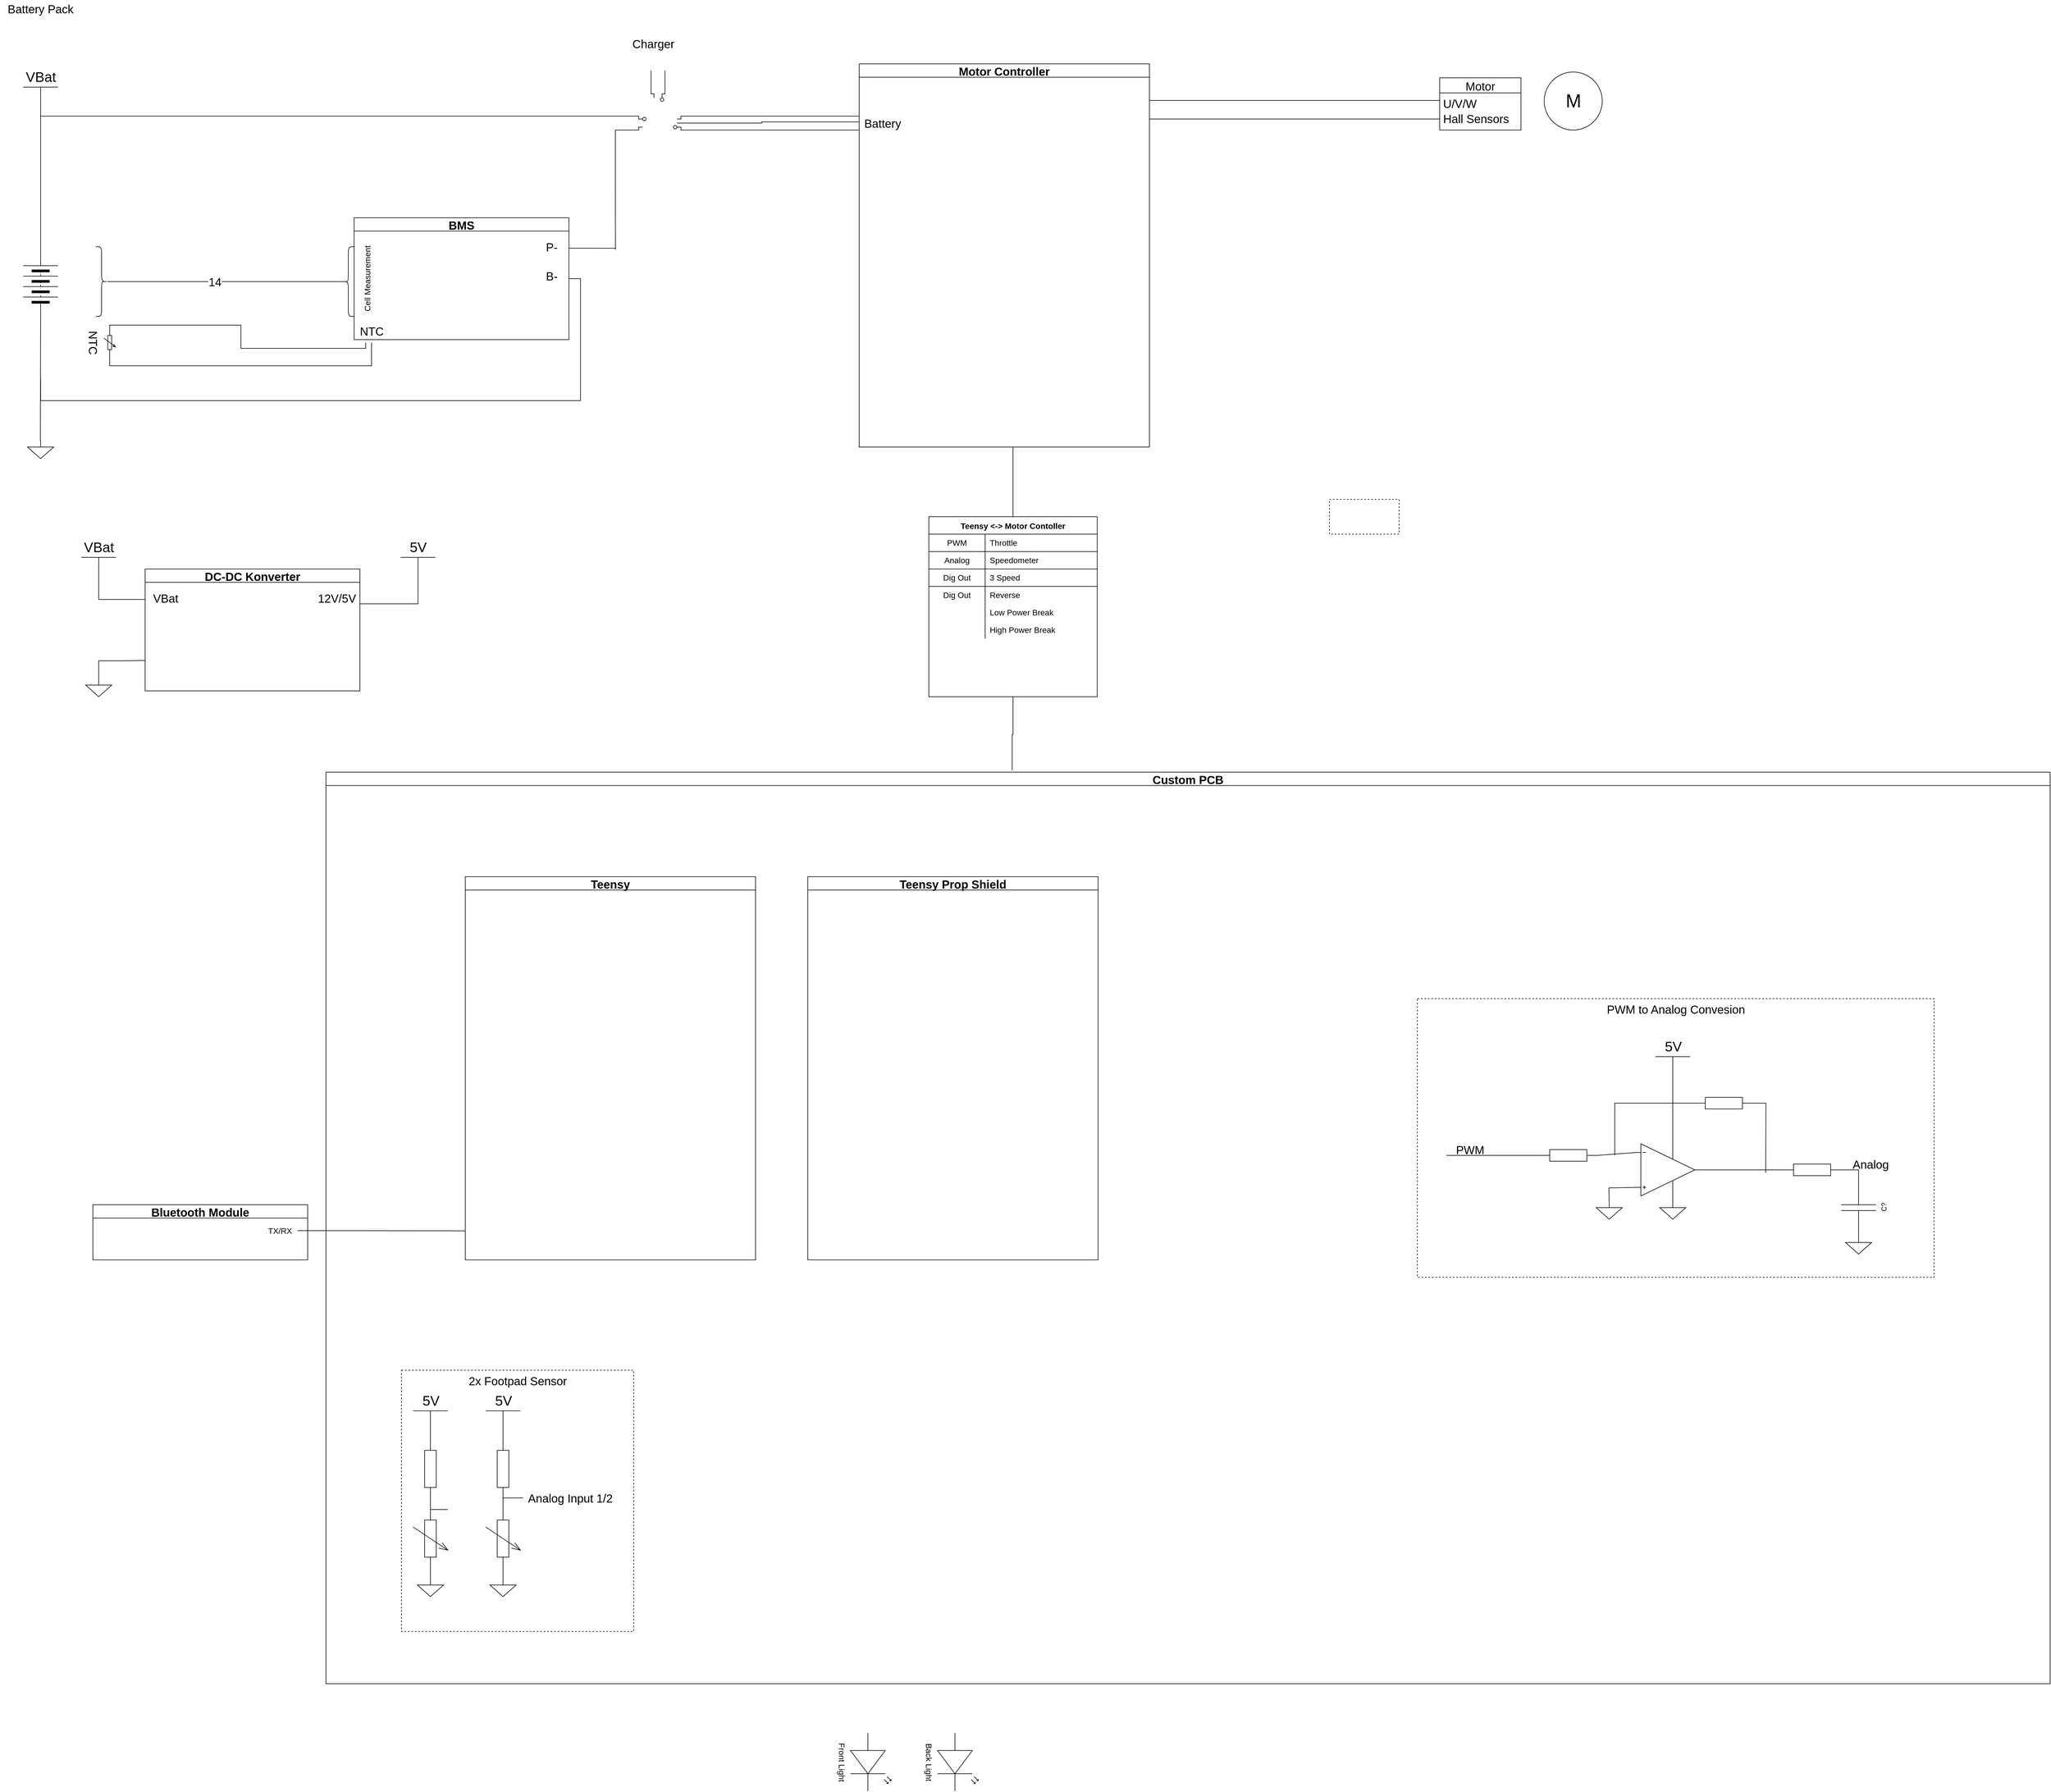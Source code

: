 <mxfile version="15.8.7" type="device"><diagram name="Page-1" id="16e2658f-23c8-b752-8be9-c03fbebb8bbe"><mxGraphModel dx="6297" dy="4083" grid="1" gridSize="10" guides="1" tooltips="1" connect="1" arrows="1" fold="1" page="1" pageScale="1" pageWidth="4681" pageHeight="3300" background="none" math="0" shadow="0"><root><mxCell id="0"/><mxCell id="1" parent="0"/><mxCell id="_JkKc7_-FNvxfrvbSfj4-34" style="edgeStyle=orthogonalEdgeStyle;rounded=0;orthogonalLoop=1;jettySize=auto;html=1;exitX=0;exitY=0.5;exitDx=0;exitDy=0;fontSize=20;endArrow=none;endFill=0;" edge="1" parent="1" source="QKKEqzG-JdOqEem5jAm5-4"><mxGeometry relative="1" as="geometry"><mxPoint x="159.5" y="840" as="targetPoint"/></mxGeometry></mxCell><mxCell id="_JkKc7_-FNvxfrvbSfj4-92" style="edgeStyle=orthogonalEdgeStyle;rounded=0;orthogonalLoop=1;jettySize=auto;html=1;entryX=0.5;entryY=0;entryDx=0;entryDy=0;entryPerimeter=0;fontSize=20;endArrow=none;endFill=0;" edge="1" parent="1" source="QKKEqzG-JdOqEem5jAm5-4" target="_JkKc7_-FNvxfrvbSfj4-48"><mxGeometry relative="1" as="geometry"/></mxCell><mxCell id="QKKEqzG-JdOqEem5jAm5-4" value="" style="pointerEvents=1;verticalLabelPosition=bottom;shadow=0;dashed=0;align=center;html=1;verticalAlign=top;shape=mxgraph.electrical.miscellaneous.batteryStack;rotation=-90;" parent="1" vertex="1"><mxGeometry x="110" y="540" width="100" height="60" as="geometry"/></mxCell><mxCell id="_JkKc7_-FNvxfrvbSfj4-5" value="&lt;font style=&quot;font-size: 20px&quot;&gt;Battery Pack&lt;/font&gt;" style="text;html=1;strokeColor=none;fillColor=none;align=center;verticalAlign=middle;whiteSpace=wrap;rounded=0;" vertex="1" parent="1"><mxGeometry x="90" y="80" width="140" height="30" as="geometry"/></mxCell><mxCell id="_JkKc7_-FNvxfrvbSfj4-8" value="Motor Controller" style="swimlane;fontSize=20;" vertex="1" parent="1"><mxGeometry x="1570" y="190" width="500" height="660" as="geometry"/></mxCell><mxCell id="_JkKc7_-FNvxfrvbSfj4-96" value="Battery" style="text;html=1;align=center;verticalAlign=middle;resizable=0;points=[];autosize=1;strokeColor=none;fillColor=none;fontSize=20;" vertex="1" parent="_JkKc7_-FNvxfrvbSfj4-8"><mxGeometry y="87" width="80" height="30" as="geometry"/></mxCell><mxCell id="_JkKc7_-FNvxfrvbSfj4-9" value="Teensy" style="swimlane;fontSize=20;" vertex="1" parent="1"><mxGeometry x="891.5" y="1590" width="500" height="660" as="geometry"/></mxCell><mxCell id="_JkKc7_-FNvxfrvbSfj4-19" value="Bluetooth Module" style="swimlane;fontSize=20;" vertex="1" parent="1"><mxGeometry x="250" y="2155" width="370" height="95" as="geometry"/></mxCell><mxCell id="_JkKc7_-FNvxfrvbSfj4-21" value="DC-DC Konverter" style="swimlane;fontSize=20;" vertex="1" parent="1"><mxGeometry x="340" y="1060" width="370" height="210" as="geometry"/></mxCell><mxCell id="_JkKc7_-FNvxfrvbSfj4-56" value="VBat" style="text;html=1;align=center;verticalAlign=middle;resizable=0;points=[];autosize=1;strokeColor=none;fillColor=none;fontSize=20;" vertex="1" parent="_JkKc7_-FNvxfrvbSfj4-21"><mxGeometry x="5" y="35" width="60" height="30" as="geometry"/></mxCell><mxCell id="_JkKc7_-FNvxfrvbSfj4-22" value="12V/5V" style="text;html=1;align=center;verticalAlign=middle;resizable=0;points=[];autosize=1;strokeColor=none;fillColor=none;fontSize=20;" vertex="1" parent="_JkKc7_-FNvxfrvbSfj4-21"><mxGeometry x="290" y="35" width="80" height="30" as="geometry"/></mxCell><mxCell id="_JkKc7_-FNvxfrvbSfj4-32" value="M" style="verticalLabelPosition=middle;shadow=0;dashed=0;align=center;html=1;verticalAlign=middle;strokeWidth=1;shape=ellipse;fontSize=32;perimeter=ellipsePerimeter;" vertex="1" parent="1"><mxGeometry x="2750" y="204" width="100" height="100" as="geometry"/></mxCell><mxCell id="_JkKc7_-FNvxfrvbSfj4-85" style="edgeStyle=orthogonalEdgeStyle;rounded=0;orthogonalLoop=1;jettySize=auto;html=1;exitX=1;exitY=0.5;exitDx=0;exitDy=0;fontSize=20;endArrow=none;endFill=0;" edge="1" parent="1" source="_JkKc7_-FNvxfrvbSfj4-39"><mxGeometry relative="1" as="geometry"><mxPoint x="160" y="730" as="targetPoint"/><Array as="points"><mxPoint x="1090" y="560"/><mxPoint x="1090" y="770"/><mxPoint x="160" y="770"/></Array></mxGeometry></mxCell><mxCell id="_JkKc7_-FNvxfrvbSfj4-95" style="edgeStyle=orthogonalEdgeStyle;rounded=0;orthogonalLoop=1;jettySize=auto;html=1;exitX=1;exitY=0.25;exitDx=0;exitDy=0;fontSize=20;endArrow=none;endFill=0;" edge="1" parent="1" source="_JkKc7_-FNvxfrvbSfj4-39"><mxGeometry relative="1" as="geometry"><mxPoint x="1150" y="507.6" as="targetPoint"/></mxGeometry></mxCell><mxCell id="_JkKc7_-FNvxfrvbSfj4-39" value="BMS" style="swimlane;fontSize=20;" vertex="1" parent="1"><mxGeometry x="700" y="455" width="370" height="210" as="geometry"/></mxCell><mxCell id="_JkKc7_-FNvxfrvbSfj4-89" value="NTC" style="text;html=1;align=center;verticalAlign=middle;resizable=0;points=[];autosize=1;strokeColor=none;fillColor=none;fontSize=20;" vertex="1" parent="_JkKc7_-FNvxfrvbSfj4-39"><mxGeometry y="180" width="60" height="30" as="geometry"/></mxCell><mxCell id="_JkKc7_-FNvxfrvbSfj4-102" value="&lt;font style=&quot;font-size: 14px&quot;&gt;Cell Measurement&lt;/font&gt;" style="text;html=1;align=center;verticalAlign=middle;resizable=0;points=[];autosize=1;strokeColor=none;fillColor=none;fontSize=20;rotation=-90;" vertex="1" parent="_JkKc7_-FNvxfrvbSfj4-39"><mxGeometry x="-45" y="90" width="130" height="30" as="geometry"/></mxCell><mxCell id="_JkKc7_-FNvxfrvbSfj4-40" value="P-" style="text;html=1;align=center;verticalAlign=middle;resizable=0;points=[];autosize=1;strokeColor=none;fillColor=none;fontSize=20;" vertex="1" parent="1"><mxGeometry x="1020" y="490" width="40" height="30" as="geometry"/></mxCell><mxCell id="_JkKc7_-FNvxfrvbSfj4-41" value="B-" style="text;html=1;align=center;verticalAlign=middle;resizable=0;points=[];autosize=1;strokeColor=none;fillColor=none;fontSize=20;" vertex="1" parent="1"><mxGeometry x="1020" y="540" width="40" height="30" as="geometry"/></mxCell><mxCell id="_JkKc7_-FNvxfrvbSfj4-42" value="" style="pointerEvents=1;verticalLabelPosition=bottom;shadow=0;dashed=0;align=center;html=1;verticalAlign=top;shape=mxgraph.electrical.signal_sources.signal_ground;" vertex="1" parent="1"><mxGeometry x="137.5" y="840" width="45" height="30" as="geometry"/></mxCell><mxCell id="_JkKc7_-FNvxfrvbSfj4-44" style="edgeStyle=orthogonalEdgeStyle;rounded=0;orthogonalLoop=1;jettySize=auto;html=1;fontSize=20;endArrow=none;endFill=0;entryX=0.1;entryY=0.5;entryDx=0;entryDy=0;entryPerimeter=0;" edge="1" parent="1" source="_JkKc7_-FNvxfrvbSfj4-43" target="_JkKc7_-FNvxfrvbSfj4-45"><mxGeometry relative="1" as="geometry"><mxPoint x="600.0" y="565" as="targetPoint"/></mxGeometry></mxCell><mxCell id="_JkKc7_-FNvxfrvbSfj4-46" value="14" style="edgeLabel;html=1;align=center;verticalAlign=middle;resizable=0;points=[];fontSize=20;" vertex="1" connectable="0" parent="_JkKc7_-FNvxfrvbSfj4-44"><mxGeometry x="0.184" y="-3" relative="1" as="geometry"><mxPoint x="-56" y="-3" as="offset"/></mxGeometry></mxCell><mxCell id="_JkKc7_-FNvxfrvbSfj4-43" value="" style="shape=curlyBracket;whiteSpace=wrap;html=1;rounded=1;flipH=1;fontSize=20;" vertex="1" parent="1"><mxGeometry x="255" y="505" width="20" height="120" as="geometry"/></mxCell><mxCell id="_JkKc7_-FNvxfrvbSfj4-45" value="" style="shape=curlyBracket;whiteSpace=wrap;html=1;rounded=1;flipH=1;fontSize=20;rotation=-180;" vertex="1" parent="1"><mxGeometry x="680" y="505" width="20" height="120" as="geometry"/></mxCell><mxCell id="_JkKc7_-FNvxfrvbSfj4-93" style="edgeStyle=orthogonalEdgeStyle;rounded=0;orthogonalLoop=1;jettySize=auto;html=1;fontSize=20;endArrow=none;endFill=0;entryX=1;entryY=1;entryDx=0;entryDy=0;entryPerimeter=0;" edge="1" parent="1" source="_JkKc7_-FNvxfrvbSfj4-48" target="_JkKc7_-FNvxfrvbSfj4-84"><mxGeometry relative="1" as="geometry"><mxPoint x="1120" y="210" as="targetPoint"/><Array as="points"><mxPoint x="160" y="280"/></Array></mxGeometry></mxCell><mxCell id="_JkKc7_-FNvxfrvbSfj4-48" value="VBat" style="verticalLabelPosition=top;verticalAlign=bottom;shape=mxgraph.electrical.signal_sources.vdd;shadow=0;dashed=0;align=center;strokeWidth=1;fontSize=24;html=1;flipV=1;" vertex="1" parent="1"><mxGeometry x="130" y="230" width="60" height="40" as="geometry"/></mxCell><mxCell id="_JkKc7_-FNvxfrvbSfj4-50" value="Motor" style="swimlane;fontStyle=0;childLayout=stackLayout;horizontal=1;startSize=26;fillColor=none;horizontalStack=0;resizeParent=1;resizeParentMax=0;resizeLast=0;collapsible=1;marginBottom=0;fontSize=20;" vertex="1" parent="1"><mxGeometry x="2570" y="214" width="140" height="90" as="geometry"/></mxCell><mxCell id="_JkKc7_-FNvxfrvbSfj4-51" value="U/V/W" style="text;strokeColor=none;fillColor=none;align=left;verticalAlign=top;spacingLeft=4;spacingRight=4;overflow=hidden;rotatable=0;points=[[0,0.5],[1,0.5]];portConstraint=eastwest;fontSize=20;" vertex="1" parent="_JkKc7_-FNvxfrvbSfj4-50"><mxGeometry y="26" width="140" height="26" as="geometry"/></mxCell><mxCell id="_JkKc7_-FNvxfrvbSfj4-52" value="Hall Sensors" style="text;strokeColor=none;fillColor=none;align=left;verticalAlign=top;spacingLeft=4;spacingRight=4;overflow=hidden;rotatable=0;points=[[0,0.5],[1,0.5]];portConstraint=eastwest;fontSize=20;" vertex="1" parent="_JkKc7_-FNvxfrvbSfj4-50"><mxGeometry y="52" width="140" height="38" as="geometry"/></mxCell><mxCell id="_JkKc7_-FNvxfrvbSfj4-54" value="Teensy Prop Shield" style="swimlane;fontSize=20;" vertex="1" parent="1"><mxGeometry x="1481.5" y="1590" width="500" height="660" as="geometry"/></mxCell><mxCell id="_JkKc7_-FNvxfrvbSfj4-81" value="" style="group" vertex="1" connectable="0" parent="1"><mxGeometry x="2531.5" y="1800" width="890" height="480" as="geometry"/></mxCell><mxCell id="_JkKc7_-FNvxfrvbSfj4-64" style="edgeStyle=none;rounded=0;orthogonalLoop=1;jettySize=auto;html=1;exitX=0;exitY=0.835;exitDx=0;exitDy=0;exitPerimeter=0;fontSize=20;endArrow=none;endFill=0;" edge="1" parent="_JkKc7_-FNvxfrvbSfj4-81" source="QKKEqzG-JdOqEem5jAm5-2"><mxGeometry relative="1" as="geometry"><mxPoint x="330" y="326" as="targetPoint"/></mxGeometry></mxCell><mxCell id="_JkKc7_-FNvxfrvbSfj4-68" style="edgeStyle=orthogonalEdgeStyle;rounded=0;orthogonalLoop=1;jettySize=auto;html=1;fontSize=20;endArrow=none;endFill=0;" edge="1" parent="_JkKc7_-FNvxfrvbSfj4-81" source="QKKEqzG-JdOqEem5jAm5-2"><mxGeometry relative="1" as="geometry"><mxPoint x="630" y="295" as="targetPoint"/></mxGeometry></mxCell><mxCell id="QKKEqzG-JdOqEem5jAm5-2" value="" style="verticalLabelPosition=bottom;shadow=0;dashed=0;align=center;html=1;verticalAlign=top;shape=mxgraph.electrical.abstract.operational_amp_1;" parent="_JkKc7_-FNvxfrvbSfj4-81" vertex="1"><mxGeometry x="380" y="250" width="98" height="90" as="geometry"/></mxCell><mxCell id="QKKEqzG-JdOqEem5jAm5-6" value="&lt;div&gt;C?&lt;/div&gt;" style="pointerEvents=1;verticalLabelPosition=bottom;shadow=0;dashed=0;align=center;html=1;verticalAlign=top;shape=mxgraph.electrical.capacitors.capacitor_1;rotation=-90;" parent="_JkKc7_-FNvxfrvbSfj4-81" vertex="1"><mxGeometry x="710" y="330" width="100" height="60" as="geometry"/></mxCell><mxCell id="_JkKc7_-FNvxfrvbSfj4-66" style="edgeStyle=none;rounded=0;orthogonalLoop=1;jettySize=auto;html=1;entryX=0;entryY=0.165;entryDx=0;entryDy=0;entryPerimeter=0;fontSize=20;endArrow=none;endFill=0;exitX=0;exitY=0.5;exitDx=0;exitDy=0;exitPerimeter=0;" edge="1" parent="_JkKc7_-FNvxfrvbSfj4-81" source="_JkKc7_-FNvxfrvbSfj4-57" target="QKKEqzG-JdOqEem5jAm5-2"><mxGeometry relative="1" as="geometry"/></mxCell><mxCell id="_JkKc7_-FNvxfrvbSfj4-72" style="edgeStyle=orthogonalEdgeStyle;rounded=0;orthogonalLoop=1;jettySize=auto;html=1;fontSize=20;endArrow=none;endFill=0;" edge="1" parent="_JkKc7_-FNvxfrvbSfj4-81" source="_JkKc7_-FNvxfrvbSfj4-57"><mxGeometry relative="1" as="geometry"><mxPoint x="50" y="270" as="targetPoint"/></mxGeometry></mxCell><mxCell id="_JkKc7_-FNvxfrvbSfj4-57" value="" style="verticalLabelPosition=bottom;shadow=0;dashed=0;align=center;html=1;verticalAlign=top;strokeWidth=1;shape=mxgraph.electrical.resistors.resistor_1;rounded=1;comic=0;labelBackgroundColor=none;fontFamily=Verdana;fontSize=12;rotation=-180;" vertex="1" parent="_JkKc7_-FNvxfrvbSfj4-81"><mxGeometry x="210" y="260" width="100" height="20" as="geometry"/></mxCell><mxCell id="_JkKc7_-FNvxfrvbSfj4-65" style="edgeStyle=none;rounded=0;orthogonalLoop=1;jettySize=auto;html=1;fontSize=20;endArrow=none;endFill=0;" edge="1" parent="_JkKc7_-FNvxfrvbSfj4-81" source="_JkKc7_-FNvxfrvbSfj4-58"><mxGeometry relative="1" as="geometry"><mxPoint x="330" y="326" as="targetPoint"/></mxGeometry></mxCell><mxCell id="_JkKc7_-FNvxfrvbSfj4-58" value="" style="pointerEvents=1;verticalLabelPosition=bottom;shadow=0;dashed=0;align=center;html=1;verticalAlign=top;shape=mxgraph.electrical.signal_sources.signal_ground;" vertex="1" parent="_JkKc7_-FNvxfrvbSfj4-81"><mxGeometry x="308" y="350" width="45" height="30" as="geometry"/></mxCell><mxCell id="_JkKc7_-FNvxfrvbSfj4-76" style="edgeStyle=orthogonalEdgeStyle;rounded=0;orthogonalLoop=1;jettySize=auto;html=1;entryX=0.612;entryY=0.11;entryDx=0;entryDy=0;entryPerimeter=0;fontSize=20;endArrow=none;endFill=0;" edge="1" parent="_JkKc7_-FNvxfrvbSfj4-81" source="_JkKc7_-FNvxfrvbSfj4-59" target="QKKEqzG-JdOqEem5jAm5-2"><mxGeometry relative="1" as="geometry"/></mxCell><mxCell id="_JkKc7_-FNvxfrvbSfj4-59" value="5V" style="verticalLabelPosition=top;verticalAlign=bottom;shape=mxgraph.electrical.signal_sources.vdd;shadow=0;dashed=0;align=center;strokeWidth=1;fontSize=24;html=1;flipV=1;" vertex="1" parent="_JkKc7_-FNvxfrvbSfj4-81"><mxGeometry x="410" y="100" width="60" height="40" as="geometry"/></mxCell><mxCell id="_JkKc7_-FNvxfrvbSfj4-67" style="edgeStyle=none;rounded=0;orthogonalLoop=1;jettySize=auto;html=1;fontSize=20;endArrow=none;endFill=0;" edge="1" parent="_JkKc7_-FNvxfrvbSfj4-81" source="_JkKc7_-FNvxfrvbSfj4-60"><mxGeometry relative="1" as="geometry"><mxPoint x="340" y="270" as="targetPoint"/><Array as="points"><mxPoint x="340" y="180"/></Array></mxGeometry></mxCell><mxCell id="_JkKc7_-FNvxfrvbSfj4-69" style="edgeStyle=orthogonalEdgeStyle;rounded=0;orthogonalLoop=1;jettySize=auto;html=1;fontSize=20;endArrow=none;endFill=0;" edge="1" parent="_JkKc7_-FNvxfrvbSfj4-81" source="_JkKc7_-FNvxfrvbSfj4-60"><mxGeometry relative="1" as="geometry"><mxPoint x="600" y="300" as="targetPoint"/></mxGeometry></mxCell><mxCell id="_JkKc7_-FNvxfrvbSfj4-60" value="" style="verticalLabelPosition=bottom;shadow=0;dashed=0;align=center;html=1;verticalAlign=top;strokeWidth=1;shape=mxgraph.electrical.resistors.resistor_1;rounded=1;comic=0;labelBackgroundColor=none;fontFamily=Verdana;fontSize=12;rotation=-180;" vertex="1" parent="_JkKc7_-FNvxfrvbSfj4-81"><mxGeometry x="478" y="170" width="100" height="20" as="geometry"/></mxCell><mxCell id="_JkKc7_-FNvxfrvbSfj4-70" style="edgeStyle=orthogonalEdgeStyle;rounded=0;orthogonalLoop=1;jettySize=auto;html=1;entryX=1;entryY=0.5;entryDx=0;entryDy=0;entryPerimeter=0;fontSize=20;endArrow=none;endFill=0;" edge="1" parent="_JkKc7_-FNvxfrvbSfj4-81" source="_JkKc7_-FNvxfrvbSfj4-61" target="QKKEqzG-JdOqEem5jAm5-6"><mxGeometry relative="1" as="geometry"><Array as="points"><mxPoint x="760" y="295"/></Array></mxGeometry></mxCell><mxCell id="_JkKc7_-FNvxfrvbSfj4-61" value="" style="verticalLabelPosition=bottom;shadow=0;dashed=0;align=center;html=1;verticalAlign=top;strokeWidth=1;shape=mxgraph.electrical.resistors.resistor_1;rounded=1;comic=0;labelBackgroundColor=none;fontFamily=Verdana;fontSize=12;rotation=-180;" vertex="1" parent="_JkKc7_-FNvxfrvbSfj4-81"><mxGeometry x="630" y="285" width="100" height="20" as="geometry"/></mxCell><mxCell id="_JkKc7_-FNvxfrvbSfj4-71" value="" style="pointerEvents=1;verticalLabelPosition=bottom;shadow=0;dashed=0;align=center;html=1;verticalAlign=top;shape=mxgraph.electrical.signal_sources.signal_ground;" vertex="1" parent="_JkKc7_-FNvxfrvbSfj4-81"><mxGeometry x="737.5" y="410" width="45" height="30" as="geometry"/></mxCell><mxCell id="_JkKc7_-FNvxfrvbSfj4-73" value="PWM" style="text;html=1;align=center;verticalAlign=middle;resizable=0;points=[];autosize=1;strokeColor=none;fillColor=none;fontSize=20;" vertex="1" parent="_JkKc7_-FNvxfrvbSfj4-81"><mxGeometry x="60" y="245" width="60" height="30" as="geometry"/></mxCell><mxCell id="_JkKc7_-FNvxfrvbSfj4-74" value="Analog" style="text;html=1;align=center;verticalAlign=middle;resizable=0;points=[];autosize=1;strokeColor=none;fillColor=none;fontSize=20;" vertex="1" parent="_JkKc7_-FNvxfrvbSfj4-81"><mxGeometry x="740" y="270" width="80" height="30" as="geometry"/></mxCell><mxCell id="_JkKc7_-FNvxfrvbSfj4-78" style="edgeStyle=orthogonalEdgeStyle;rounded=0;orthogonalLoop=1;jettySize=auto;html=1;entryX=0.612;entryY=0.89;entryDx=0;entryDy=0;entryPerimeter=0;fontSize=20;endArrow=none;endFill=0;" edge="1" parent="_JkKc7_-FNvxfrvbSfj4-81" source="_JkKc7_-FNvxfrvbSfj4-77" target="QKKEqzG-JdOqEem5jAm5-2"><mxGeometry relative="1" as="geometry"/></mxCell><mxCell id="_JkKc7_-FNvxfrvbSfj4-77" value="" style="pointerEvents=1;verticalLabelPosition=bottom;shadow=0;dashed=0;align=center;html=1;verticalAlign=top;shape=mxgraph.electrical.signal_sources.signal_ground;" vertex="1" parent="_JkKc7_-FNvxfrvbSfj4-81"><mxGeometry x="417.5" y="350" width="45" height="30" as="geometry"/></mxCell><mxCell id="_JkKc7_-FNvxfrvbSfj4-79" value="PWM to Analog Convesion" style="rounded=0;whiteSpace=wrap;html=1;fontSize=20;dashed=1;fillColor=none;verticalAlign=top;" vertex="1" parent="_JkKc7_-FNvxfrvbSfj4-81"><mxGeometry width="890" height="480" as="geometry"/></mxCell><mxCell id="_JkKc7_-FNvxfrvbSfj4-82" value="" style="rounded=0;whiteSpace=wrap;html=1;dashed=1;fontSize=20;fillColor=none;" vertex="1" parent="1"><mxGeometry x="2380" y="940" width="120" height="60" as="geometry"/></mxCell><mxCell id="_JkKc7_-FNvxfrvbSfj4-94" style="edgeStyle=orthogonalEdgeStyle;rounded=0;orthogonalLoop=1;jettySize=auto;html=1;exitX=1;exitY=0;exitDx=0;exitDy=0;exitPerimeter=0;fontSize=20;endArrow=none;endFill=0;" edge="1" parent="1" source="_JkKc7_-FNvxfrvbSfj4-84"><mxGeometry relative="1" as="geometry"><mxPoint x="1150.167" y="510" as="targetPoint"/></mxGeometry></mxCell><mxCell id="_JkKc7_-FNvxfrvbSfj4-84" value="" style="pointerEvents=1;verticalLabelPosition=bottom;shadow=0;dashed=0;align=center;html=1;verticalAlign=top;shape=mxgraph.electrical.miscellaneous.2_conductor_plug;fontSize=20;fillColor=none;rotation=-180;" vertex="1" parent="1"><mxGeometry x="1150" y="280" width="53" height="24" as="geometry"/></mxCell><mxCell id="_JkKc7_-FNvxfrvbSfj4-87" style="edgeStyle=orthogonalEdgeStyle;rounded=0;orthogonalLoop=1;jettySize=auto;html=1;fontSize=20;endArrow=none;endFill=0;" edge="1" parent="1" source="_JkKc7_-FNvxfrvbSfj4-86"><mxGeometry relative="1" as="geometry"><mxPoint x="720" y="670" as="targetPoint"/><Array as="points"><mxPoint x="279" y="640"/><mxPoint x="505" y="640"/><mxPoint x="505" y="680"/></Array></mxGeometry></mxCell><mxCell id="_JkKc7_-FNvxfrvbSfj4-88" style="edgeStyle=orthogonalEdgeStyle;rounded=0;orthogonalLoop=1;jettySize=auto;html=1;fontSize=20;endArrow=none;endFill=0;" edge="1" parent="1" source="_JkKc7_-FNvxfrvbSfj4-86"><mxGeometry relative="1" as="geometry"><mxPoint x="730" y="670" as="targetPoint"/><Array as="points"><mxPoint x="279" y="710"/><mxPoint x="730" y="710"/><mxPoint x="730" y="670"/></Array></mxGeometry></mxCell><mxCell id="_JkKc7_-FNvxfrvbSfj4-86" value="NTC" style="pointerEvents=1;verticalLabelPosition=bottom;shadow=0;dashed=0;align=center;html=1;verticalAlign=top;shape=mxgraph.electrical.resistors.variable_resistor_1;fontSize=20;fillColor=none;rotation=90;" vertex="1" parent="1"><mxGeometry x="260" y="660" width="38" height="20" as="geometry"/></mxCell><mxCell id="_JkKc7_-FNvxfrvbSfj4-91" value="" style="pointerEvents=1;verticalLabelPosition=bottom;shadow=0;dashed=0;align=center;html=1;verticalAlign=top;shape=mxgraph.electrical.miscellaneous.2_conductor_plug;fontSize=20;fillColor=none;rotation=-90;" vertex="1" parent="1"><mxGeometry x="1197" y="216" width="53" height="24" as="geometry"/></mxCell><mxCell id="_JkKc7_-FNvxfrvbSfj4-98" style="edgeStyle=orthogonalEdgeStyle;rounded=0;orthogonalLoop=1;jettySize=auto;html=1;exitX=1;exitY=0;exitDx=0;exitDy=0;exitPerimeter=0;fontSize=20;endArrow=none;endFill=0;" edge="1" parent="1" source="_JkKc7_-FNvxfrvbSfj4-97"><mxGeometry relative="1" as="geometry"><mxPoint x="1570" y="280" as="targetPoint"/><Array as="points"><mxPoint x="1570" y="280"/></Array></mxGeometry></mxCell><mxCell id="_JkKc7_-FNvxfrvbSfj4-99" style="edgeStyle=orthogonalEdgeStyle;rounded=0;orthogonalLoop=1;jettySize=auto;html=1;fontSize=20;endArrow=none;endFill=0;" edge="1" parent="1" source="_JkKc7_-FNvxfrvbSfj4-97"><mxGeometry relative="1" as="geometry"><mxPoint x="1570" y="290" as="targetPoint"/><Array as="points"><mxPoint x="1402" y="292"/><mxPoint x="1402" y="290"/></Array></mxGeometry></mxCell><mxCell id="_JkKc7_-FNvxfrvbSfj4-100" style="edgeStyle=orthogonalEdgeStyle;rounded=0;orthogonalLoop=1;jettySize=auto;html=1;exitX=1;exitY=1;exitDx=0;exitDy=0;exitPerimeter=0;fontSize=20;endArrow=none;endFill=0;" edge="1" parent="1" source="_JkKc7_-FNvxfrvbSfj4-97"><mxGeometry relative="1" as="geometry"><mxPoint x="1570" y="304" as="targetPoint"/><Array as="points"><mxPoint x="1390" y="304"/><mxPoint x="1390" y="304"/></Array></mxGeometry></mxCell><mxCell id="_JkKc7_-FNvxfrvbSfj4-97" value="" style="pointerEvents=1;verticalLabelPosition=bottom;shadow=0;dashed=0;align=center;html=1;verticalAlign=top;shape=mxgraph.electrical.miscellaneous.3_conductor_plug;fontSize=20;fillColor=none;" vertex="1" parent="1"><mxGeometry x="1250" y="280" width="53" height="24" as="geometry"/></mxCell><mxCell id="_JkKc7_-FNvxfrvbSfj4-101" value="Charger" style="text;html=1;align=center;verticalAlign=middle;resizable=0;points=[];autosize=1;strokeColor=none;fillColor=none;fontSize=20;" vertex="1" parent="1"><mxGeometry x="1170" y="140" width="90" height="30" as="geometry"/></mxCell><mxCell id="_JkKc7_-FNvxfrvbSfj4-103" style="edgeStyle=orthogonalEdgeStyle;rounded=0;orthogonalLoop=1;jettySize=auto;html=1;fontSize=14;endArrow=none;endFill=0;" edge="1" parent="1" source="_JkKc7_-FNvxfrvbSfj4-51"><mxGeometry relative="1" as="geometry"><mxPoint x="2070" y="253" as="targetPoint"/></mxGeometry></mxCell><mxCell id="_JkKc7_-FNvxfrvbSfj4-104" style="edgeStyle=orthogonalEdgeStyle;rounded=0;orthogonalLoop=1;jettySize=auto;html=1;fontSize=14;endArrow=none;endFill=0;" edge="1" parent="1" source="_JkKc7_-FNvxfrvbSfj4-52"><mxGeometry relative="1" as="geometry"><mxPoint x="2070.0" y="285" as="targetPoint"/></mxGeometry></mxCell><mxCell id="_JkKc7_-FNvxfrvbSfj4-108" style="edgeStyle=orthogonalEdgeStyle;rounded=0;orthogonalLoop=1;jettySize=auto;html=1;exitX=0.5;exitY=0;exitDx=0;exitDy=0;exitPerimeter=0;entryX=0;entryY=0.25;entryDx=0;entryDy=0;fontSize=14;endArrow=none;endFill=0;" edge="1" parent="1" source="_JkKc7_-FNvxfrvbSfj4-106" target="_JkKc7_-FNvxfrvbSfj4-21"><mxGeometry relative="1" as="geometry"/></mxCell><mxCell id="_JkKc7_-FNvxfrvbSfj4-106" value="VBat" style="verticalLabelPosition=top;verticalAlign=bottom;shape=mxgraph.electrical.signal_sources.vdd;shadow=0;dashed=0;align=center;strokeWidth=1;fontSize=24;html=1;flipV=1;" vertex="1" parent="1"><mxGeometry x="230" y="1040" width="60" height="40" as="geometry"/></mxCell><mxCell id="_JkKc7_-FNvxfrvbSfj4-109" style="edgeStyle=orthogonalEdgeStyle;rounded=0;orthogonalLoop=1;jettySize=auto;html=1;fontSize=14;endArrow=none;endFill=0;entryX=0;entryY=0.75;entryDx=0;entryDy=0;" edge="1" parent="1" source="_JkKc7_-FNvxfrvbSfj4-107" target="_JkKc7_-FNvxfrvbSfj4-21"><mxGeometry relative="1" as="geometry"><mxPoint x="270" y="1210" as="targetPoint"/><Array as="points"><mxPoint x="260" y="1218"/><mxPoint x="311" y="1218"/></Array></mxGeometry></mxCell><mxCell id="_JkKc7_-FNvxfrvbSfj4-107" value="" style="pointerEvents=1;verticalLabelPosition=bottom;shadow=0;dashed=0;align=center;html=1;verticalAlign=top;shape=mxgraph.electrical.signal_sources.signal_ground;" vertex="1" parent="1"><mxGeometry x="237.5" y="1250" width="45" height="30" as="geometry"/></mxCell><mxCell id="_JkKc7_-FNvxfrvbSfj4-111" style="edgeStyle=orthogonalEdgeStyle;rounded=0;orthogonalLoop=1;jettySize=auto;html=1;entryX=1;entryY=0.833;entryDx=0;entryDy=0;entryPerimeter=0;fontSize=14;endArrow=none;endFill=0;" edge="1" parent="1" source="_JkKc7_-FNvxfrvbSfj4-110" target="_JkKc7_-FNvxfrvbSfj4-22"><mxGeometry relative="1" as="geometry"><Array as="points"><mxPoint x="810" y="1120"/></Array></mxGeometry></mxCell><mxCell id="_JkKc7_-FNvxfrvbSfj4-110" value="5V" style="verticalLabelPosition=top;verticalAlign=bottom;shape=mxgraph.electrical.signal_sources.vdd;shadow=0;dashed=0;align=center;strokeWidth=1;fontSize=24;html=1;flipV=1;" vertex="1" parent="1"><mxGeometry x="780" y="1040" width="60" height="40" as="geometry"/></mxCell><mxCell id="_JkKc7_-FNvxfrvbSfj4-112" value="Front Light" style="verticalLabelPosition=bottom;shadow=0;dashed=0;align=center;html=1;verticalAlign=top;shape=mxgraph.electrical.opto_electronics.led_2;pointerEvents=1;fontSize=14;fillColor=none;rotation=90;" vertex="1" parent="1"><mxGeometry x="1540" y="3080" width="100" height="70" as="geometry"/></mxCell><mxCell id="_JkKc7_-FNvxfrvbSfj4-113" value="Back Light" style="verticalLabelPosition=bottom;shadow=0;dashed=0;align=center;html=1;verticalAlign=top;shape=mxgraph.electrical.opto_electronics.led_2;pointerEvents=1;fontSize=14;fillColor=none;rotation=90;" vertex="1" parent="1"><mxGeometry x="1690" y="3080" width="100" height="70" as="geometry"/></mxCell><mxCell id="_JkKc7_-FNvxfrvbSfj4-115" style="edgeStyle=orthogonalEdgeStyle;rounded=0;orthogonalLoop=1;jettySize=auto;html=1;fontSize=14;endArrow=none;endFill=0;exitX=1.021;exitY=0.483;exitDx=0;exitDy=0;exitPerimeter=0;" edge="1" parent="1" source="_JkKc7_-FNvxfrvbSfj4-114"><mxGeometry relative="1" as="geometry"><mxPoint x="891.5" y="2200" as="targetPoint"/><mxPoint x="621.5" y="2200" as="sourcePoint"/></mxGeometry></mxCell><mxCell id="_JkKc7_-FNvxfrvbSfj4-114" value="TX/RX" style="text;html=1;align=center;verticalAlign=middle;resizable=0;points=[];autosize=1;strokeColor=none;fillColor=none;fontSize=14;" vertex="1" parent="1"><mxGeometry x="541.5" y="2190" width="60" height="20" as="geometry"/></mxCell><mxCell id="_JkKc7_-FNvxfrvbSfj4-116" value="Custom PCB" style="swimlane;fontSize=20;" vertex="1" parent="1"><mxGeometry x="651.5" y="1410" width="2970" height="1570" as="geometry"/></mxCell><mxCell id="_JkKc7_-FNvxfrvbSfj4-117" value="" style="group" vertex="1" connectable="0" parent="_JkKc7_-FNvxfrvbSfj4-116"><mxGeometry x="130" y="1030" width="400" height="450" as="geometry"/></mxCell><mxCell id="QKKEqzG-JdOqEem5jAm5-3" value="" style="verticalLabelPosition=bottom;shadow=0;dashed=0;align=center;html=1;verticalAlign=top;strokeWidth=1;shape=mxgraph.electrical.resistors.resistor_1;rounded=1;comic=0;labelBackgroundColor=none;fontFamily=Verdana;fontSize=12;rotation=-90;" parent="_JkKc7_-FNvxfrvbSfj4-117" vertex="1"><mxGeometry y="160" width="100" height="20" as="geometry"/></mxCell><mxCell id="_JkKc7_-FNvxfrvbSfj4-31" style="edgeStyle=orthogonalEdgeStyle;rounded=0;orthogonalLoop=1;jettySize=auto;html=1;exitX=0;exitY=0.5;exitDx=0;exitDy=0;exitPerimeter=0;fontSize=20;endArrow=none;endFill=0;" edge="1" parent="_JkKc7_-FNvxfrvbSfj4-117" source="QKKEqzG-JdOqEem5jAm5-5"><mxGeometry relative="1" as="geometry"><mxPoint x="80" y="239.857" as="targetPoint"/></mxGeometry></mxCell><mxCell id="QKKEqzG-JdOqEem5jAm5-5" value="" style="pointerEvents=1;verticalLabelPosition=bottom;shadow=0;dashed=0;align=center;html=1;verticalAlign=top;shape=mxgraph.electrical.resistors.variable_resistor_1;rotation=90;" parent="_JkKc7_-FNvxfrvbSfj4-117" vertex="1"><mxGeometry y="260" width="100" height="60" as="geometry"/></mxCell><mxCell id="_JkKc7_-FNvxfrvbSfj4-4" style="edgeStyle=orthogonalEdgeStyle;rounded=0;orthogonalLoop=1;jettySize=auto;html=1;exitX=0;exitY=0.5;exitDx=0;exitDy=0;exitPerimeter=0;entryX=0;entryY=0.5;entryDx=0;entryDy=0;entryPerimeter=0;endArrow=none;endFill=0;" edge="1" parent="_JkKc7_-FNvxfrvbSfj4-117" source="QKKEqzG-JdOqEem5jAm5-3" target="QKKEqzG-JdOqEem5jAm5-5"><mxGeometry relative="1" as="geometry"/></mxCell><mxCell id="_JkKc7_-FNvxfrvbSfj4-10" style="edgeStyle=orthogonalEdgeStyle;rounded=0;orthogonalLoop=1;jettySize=auto;html=1;exitX=0.5;exitY=0;exitDx=0;exitDy=0;exitPerimeter=0;entryX=1;entryY=0.5;entryDx=0;entryDy=0;entryPerimeter=0;fontSize=20;endArrow=none;endFill=0;" edge="1" parent="_JkKc7_-FNvxfrvbSfj4-117" source="_JkKc7_-FNvxfrvbSfj4-1" target="QKKEqzG-JdOqEem5jAm5-5"><mxGeometry relative="1" as="geometry"/></mxCell><mxCell id="_JkKc7_-FNvxfrvbSfj4-1" value="" style="pointerEvents=1;verticalLabelPosition=bottom;shadow=0;dashed=0;align=center;html=1;verticalAlign=top;shape=mxgraph.electrical.signal_sources.signal_ground;" vertex="1" parent="_JkKc7_-FNvxfrvbSfj4-117"><mxGeometry x="27.5" y="360" width="45" height="30" as="geometry"/></mxCell><mxCell id="_JkKc7_-FNvxfrvbSfj4-3" style="edgeStyle=orthogonalEdgeStyle;rounded=0;orthogonalLoop=1;jettySize=auto;html=1;exitX=0.5;exitY=0;exitDx=0;exitDy=0;exitPerimeter=0;entryX=1;entryY=0.5;entryDx=0;entryDy=0;entryPerimeter=0;endArrow=none;endFill=0;" edge="1" parent="_JkKc7_-FNvxfrvbSfj4-117" source="_JkKc7_-FNvxfrvbSfj4-2" target="QKKEqzG-JdOqEem5jAm5-3"><mxGeometry relative="1" as="geometry"/></mxCell><mxCell id="_JkKc7_-FNvxfrvbSfj4-2" value="5V" style="verticalLabelPosition=top;verticalAlign=bottom;shape=mxgraph.electrical.signal_sources.vdd;shadow=0;dashed=0;align=center;strokeWidth=1;fontSize=24;html=1;flipV=1;" vertex="1" parent="_JkKc7_-FNvxfrvbSfj4-117"><mxGeometry x="20" y="70" width="60" height="40" as="geometry"/></mxCell><mxCell id="_JkKc7_-FNvxfrvbSfj4-30" style="edgeStyle=orthogonalEdgeStyle;rounded=0;orthogonalLoop=1;jettySize=auto;html=1;exitX=0;exitY=0.5;exitDx=0;exitDy=0;exitPerimeter=0;fontSize=20;endArrow=none;endFill=0;" edge="1" parent="_JkKc7_-FNvxfrvbSfj4-117" source="_JkKc7_-FNvxfrvbSfj4-12"><mxGeometry relative="1" as="geometry"><mxPoint x="210" y="219.857" as="targetPoint"/></mxGeometry></mxCell><mxCell id="_JkKc7_-FNvxfrvbSfj4-12" value="" style="verticalLabelPosition=bottom;shadow=0;dashed=0;align=center;html=1;verticalAlign=top;strokeWidth=1;shape=mxgraph.electrical.resistors.resistor_1;rounded=1;comic=0;labelBackgroundColor=none;fontFamily=Verdana;fontSize=12;rotation=-90;" vertex="1" parent="_JkKc7_-FNvxfrvbSfj4-117"><mxGeometry x="125" y="160" width="100" height="20" as="geometry"/></mxCell><mxCell id="_JkKc7_-FNvxfrvbSfj4-13" value="" style="pointerEvents=1;verticalLabelPosition=bottom;shadow=0;dashed=0;align=center;html=1;verticalAlign=top;shape=mxgraph.electrical.resistors.variable_resistor_1;rotation=90;" vertex="1" parent="_JkKc7_-FNvxfrvbSfj4-117"><mxGeometry x="125" y="260" width="100" height="60" as="geometry"/></mxCell><mxCell id="_JkKc7_-FNvxfrvbSfj4-11" style="edgeStyle=orthogonalEdgeStyle;rounded=0;orthogonalLoop=1;jettySize=auto;html=1;exitX=0;exitY=0.5;exitDx=0;exitDy=0;exitPerimeter=0;entryX=0;entryY=0.5;entryDx=0;entryDy=0;entryPerimeter=0;endArrow=none;endFill=0;" edge="1" parent="_JkKc7_-FNvxfrvbSfj4-117" source="_JkKc7_-FNvxfrvbSfj4-12" target="_JkKc7_-FNvxfrvbSfj4-13"><mxGeometry relative="1" as="geometry"/></mxCell><mxCell id="_JkKc7_-FNvxfrvbSfj4-14" style="edgeStyle=orthogonalEdgeStyle;rounded=0;orthogonalLoop=1;jettySize=auto;html=1;exitX=0.5;exitY=0;exitDx=0;exitDy=0;exitPerimeter=0;entryX=1;entryY=0.5;entryDx=0;entryDy=0;entryPerimeter=0;fontSize=20;endArrow=none;endFill=0;" edge="1" parent="_JkKc7_-FNvxfrvbSfj4-117" source="_JkKc7_-FNvxfrvbSfj4-15" target="_JkKc7_-FNvxfrvbSfj4-13"><mxGeometry relative="1" as="geometry"/></mxCell><mxCell id="_JkKc7_-FNvxfrvbSfj4-15" value="" style="pointerEvents=1;verticalLabelPosition=bottom;shadow=0;dashed=0;align=center;html=1;verticalAlign=top;shape=mxgraph.electrical.signal_sources.signal_ground;" vertex="1" parent="_JkKc7_-FNvxfrvbSfj4-117"><mxGeometry x="152.5" y="360" width="45" height="30" as="geometry"/></mxCell><mxCell id="_JkKc7_-FNvxfrvbSfj4-29" style="edgeStyle=orthogonalEdgeStyle;rounded=0;orthogonalLoop=1;jettySize=auto;html=1;exitX=0.5;exitY=0;exitDx=0;exitDy=0;exitPerimeter=0;entryX=1;entryY=0.5;entryDx=0;entryDy=0;entryPerimeter=0;fontSize=20;endArrow=none;endFill=0;" edge="1" parent="_JkKc7_-FNvxfrvbSfj4-117" source="_JkKc7_-FNvxfrvbSfj4-17" target="_JkKc7_-FNvxfrvbSfj4-12"><mxGeometry relative="1" as="geometry"/></mxCell><mxCell id="_JkKc7_-FNvxfrvbSfj4-17" value="5V" style="verticalLabelPosition=top;verticalAlign=bottom;shape=mxgraph.electrical.signal_sources.vdd;shadow=0;dashed=0;align=center;strokeWidth=1;fontSize=24;html=1;flipV=1;" vertex="1" parent="_JkKc7_-FNvxfrvbSfj4-117"><mxGeometry x="145" y="70" width="60" height="40" as="geometry"/></mxCell><mxCell id="_JkKc7_-FNvxfrvbSfj4-55" value="Analog Input 1/2" style="text;html=1;align=center;verticalAlign=middle;resizable=0;points=[];autosize=1;strokeColor=none;fillColor=none;fontSize=20;" vertex="1" parent="_JkKc7_-FNvxfrvbSfj4-117"><mxGeometry x="210" y="205" width="160" height="30" as="geometry"/></mxCell><mxCell id="_JkKc7_-FNvxfrvbSfj4-83" value="&lt;span&gt;2x Footpad Sensor&lt;/span&gt;" style="rounded=0;whiteSpace=wrap;html=1;dashed=1;fontSize=20;fillColor=none;verticalAlign=top;" vertex="1" parent="_JkKc7_-FNvxfrvbSfj4-117"><mxGeometry width="400" height="450" as="geometry"/></mxCell><mxCell id="_JkKc7_-FNvxfrvbSfj4-151" style="edgeStyle=orthogonalEdgeStyle;rounded=0;orthogonalLoop=1;jettySize=auto;html=1;fontSize=14;endArrow=none;endFill=0;" edge="1" parent="1" source="_JkKc7_-FNvxfrvbSfj4-121"><mxGeometry relative="1" as="geometry"><mxPoint x="1835" y="850" as="targetPoint"/></mxGeometry></mxCell><mxCell id="_JkKc7_-FNvxfrvbSfj4-152" style="edgeStyle=orthogonalEdgeStyle;rounded=0;orthogonalLoop=1;jettySize=auto;html=1;exitX=0.5;exitY=1;exitDx=0;exitDy=0;entryX=0.398;entryY=-0.002;entryDx=0;entryDy=0;entryPerimeter=0;fontSize=14;endArrow=none;endFill=0;" edge="1" parent="1" source="_JkKc7_-FNvxfrvbSfj4-121" target="_JkKc7_-FNvxfrvbSfj4-116"><mxGeometry relative="1" as="geometry"/></mxCell><mxCell id="_JkKc7_-FNvxfrvbSfj4-121" value="Teensy &lt;-&gt; Motor Contoller" style="shape=table;startSize=30;container=1;collapsible=0;childLayout=tableLayout;fixedRows=1;rowLines=0;fontStyle=1;align=center;pointerEvents=1;fontSize=14;fillColor=none;" vertex="1" parent="1"><mxGeometry x="1690" y="970" width="290" height="310" as="geometry"/></mxCell><mxCell id="_JkKc7_-FNvxfrvbSfj4-122" value="" style="shape=partialRectangle;html=1;whiteSpace=wrap;collapsible=0;dropTarget=0;pointerEvents=1;fillColor=none;top=0;left=0;bottom=1;right=0;points=[[0,0.5],[1,0.5]];portConstraint=eastwest;fontSize=14;" vertex="1" parent="_JkKc7_-FNvxfrvbSfj4-121"><mxGeometry y="30" width="290" height="30" as="geometry"/></mxCell><mxCell id="_JkKc7_-FNvxfrvbSfj4-123" value="PWM" style="shape=partialRectangle;html=1;whiteSpace=wrap;connectable=0;fillColor=none;top=0;left=0;bottom=0;right=0;overflow=hidden;pointerEvents=1;fontSize=14;" vertex="1" parent="_JkKc7_-FNvxfrvbSfj4-122"><mxGeometry width="97" height="30" as="geometry"><mxRectangle width="97" height="30" as="alternateBounds"/></mxGeometry></mxCell><mxCell id="_JkKc7_-FNvxfrvbSfj4-124" value="Throttle" style="shape=partialRectangle;html=1;whiteSpace=wrap;connectable=0;fillColor=none;top=0;left=0;bottom=0;right=0;align=left;spacingLeft=6;overflow=hidden;pointerEvents=1;fontSize=14;" vertex="1" parent="_JkKc7_-FNvxfrvbSfj4-122"><mxGeometry x="97" width="193" height="30" as="geometry"><mxRectangle width="193" height="30" as="alternateBounds"/></mxGeometry></mxCell><mxCell id="_JkKc7_-FNvxfrvbSfj4-142" style="shape=partialRectangle;html=1;whiteSpace=wrap;collapsible=0;dropTarget=0;pointerEvents=1;fillColor=none;top=0;left=0;bottom=1;right=0;points=[[0,0.5],[1,0.5]];portConstraint=eastwest;fontSize=14;" vertex="1" parent="_JkKc7_-FNvxfrvbSfj4-121"><mxGeometry y="60" width="290" height="30" as="geometry"/></mxCell><mxCell id="_JkKc7_-FNvxfrvbSfj4-143" value="Analog" style="shape=partialRectangle;html=1;whiteSpace=wrap;connectable=0;fillColor=none;top=0;left=0;bottom=0;right=0;overflow=hidden;pointerEvents=1;fontSize=14;" vertex="1" parent="_JkKc7_-FNvxfrvbSfj4-142"><mxGeometry width="97" height="30" as="geometry"><mxRectangle width="97" height="30" as="alternateBounds"/></mxGeometry></mxCell><mxCell id="_JkKc7_-FNvxfrvbSfj4-144" value="Speedometer" style="shape=partialRectangle;html=1;whiteSpace=wrap;connectable=0;fillColor=none;top=0;left=0;bottom=0;right=0;align=left;spacingLeft=6;overflow=hidden;pointerEvents=1;fontSize=14;" vertex="1" parent="_JkKc7_-FNvxfrvbSfj4-142"><mxGeometry x="97" width="193" height="30" as="geometry"><mxRectangle width="193" height="30" as="alternateBounds"/></mxGeometry></mxCell><mxCell id="_JkKc7_-FNvxfrvbSfj4-145" style="shape=partialRectangle;html=1;whiteSpace=wrap;collapsible=0;dropTarget=0;pointerEvents=1;fillColor=none;top=0;left=0;bottom=1;right=0;points=[[0,0.5],[1,0.5]];portConstraint=eastwest;fontSize=14;" vertex="1" parent="_JkKc7_-FNvxfrvbSfj4-121"><mxGeometry y="90" width="290" height="30" as="geometry"/></mxCell><mxCell id="_JkKc7_-FNvxfrvbSfj4-146" value="Dig Out" style="shape=partialRectangle;html=1;whiteSpace=wrap;connectable=0;fillColor=none;top=0;left=0;bottom=0;right=0;overflow=hidden;pointerEvents=1;fontSize=14;" vertex="1" parent="_JkKc7_-FNvxfrvbSfj4-145"><mxGeometry width="97" height="30" as="geometry"><mxRectangle width="97" height="30" as="alternateBounds"/></mxGeometry></mxCell><mxCell id="_JkKc7_-FNvxfrvbSfj4-147" value="3 Speed" style="shape=partialRectangle;html=1;whiteSpace=wrap;connectable=0;fillColor=none;top=0;left=0;bottom=0;right=0;align=left;spacingLeft=6;overflow=hidden;pointerEvents=1;fontSize=14;" vertex="1" parent="_JkKc7_-FNvxfrvbSfj4-145"><mxGeometry x="97" width="193" height="30" as="geometry"><mxRectangle width="193" height="30" as="alternateBounds"/></mxGeometry></mxCell><mxCell id="_JkKc7_-FNvxfrvbSfj4-128" value="" style="shape=partialRectangle;html=1;whiteSpace=wrap;collapsible=0;dropTarget=0;pointerEvents=1;fillColor=none;top=0;left=0;bottom=0;right=0;points=[[0,0.5],[1,0.5]];portConstraint=eastwest;fontSize=14;" vertex="1" parent="_JkKc7_-FNvxfrvbSfj4-121"><mxGeometry y="120" width="290" height="30" as="geometry"/></mxCell><mxCell id="_JkKc7_-FNvxfrvbSfj4-129" value="Dig Out" style="shape=partialRectangle;html=1;whiteSpace=wrap;connectable=0;fillColor=none;top=0;left=0;bottom=0;right=0;overflow=hidden;pointerEvents=1;fontSize=14;" vertex="1" parent="_JkKc7_-FNvxfrvbSfj4-128"><mxGeometry width="97" height="30" as="geometry"><mxRectangle width="97" height="30" as="alternateBounds"/></mxGeometry></mxCell><mxCell id="_JkKc7_-FNvxfrvbSfj4-130" value="Reverse" style="shape=partialRectangle;html=1;whiteSpace=wrap;connectable=0;fillColor=none;top=0;left=0;bottom=0;right=0;align=left;spacingLeft=6;overflow=hidden;pointerEvents=1;fontSize=14;" vertex="1" parent="_JkKc7_-FNvxfrvbSfj4-128"><mxGeometry x="97" width="193" height="30" as="geometry"><mxRectangle width="193" height="30" as="alternateBounds"/></mxGeometry></mxCell><mxCell id="_JkKc7_-FNvxfrvbSfj4-139" style="shape=partialRectangle;html=1;whiteSpace=wrap;collapsible=0;dropTarget=0;pointerEvents=1;fillColor=none;top=0;left=0;bottom=0;right=0;points=[[0,0.5],[1,0.5]];portConstraint=eastwest;fontSize=14;" vertex="1" parent="_JkKc7_-FNvxfrvbSfj4-121"><mxGeometry y="150" width="290" height="30" as="geometry"/></mxCell><mxCell id="_JkKc7_-FNvxfrvbSfj4-140" value="" style="shape=partialRectangle;html=1;whiteSpace=wrap;connectable=0;fillColor=none;top=0;left=0;bottom=0;right=0;overflow=hidden;pointerEvents=1;fontSize=14;" vertex="1" parent="_JkKc7_-FNvxfrvbSfj4-139"><mxGeometry width="97" height="30" as="geometry"><mxRectangle width="97" height="30" as="alternateBounds"/></mxGeometry></mxCell><mxCell id="_JkKc7_-FNvxfrvbSfj4-141" value="Low Power Break" style="shape=partialRectangle;html=1;whiteSpace=wrap;connectable=0;fillColor=none;top=0;left=0;bottom=0;right=0;align=left;spacingLeft=6;overflow=hidden;pointerEvents=1;fontSize=14;" vertex="1" parent="_JkKc7_-FNvxfrvbSfj4-139"><mxGeometry x="97" width="193" height="30" as="geometry"><mxRectangle width="193" height="30" as="alternateBounds"/></mxGeometry></mxCell><mxCell id="_JkKc7_-FNvxfrvbSfj4-148" style="shape=partialRectangle;html=1;whiteSpace=wrap;collapsible=0;dropTarget=0;pointerEvents=1;fillColor=none;top=0;left=0;bottom=0;right=0;points=[[0,0.5],[1,0.5]];portConstraint=eastwest;fontSize=14;" vertex="1" parent="_JkKc7_-FNvxfrvbSfj4-121"><mxGeometry y="180" width="290" height="30" as="geometry"/></mxCell><mxCell id="_JkKc7_-FNvxfrvbSfj4-149" style="shape=partialRectangle;html=1;whiteSpace=wrap;connectable=0;fillColor=none;top=0;left=0;bottom=0;right=0;overflow=hidden;pointerEvents=1;fontSize=14;" vertex="1" parent="_JkKc7_-FNvxfrvbSfj4-148"><mxGeometry width="97" height="30" as="geometry"><mxRectangle width="97" height="30" as="alternateBounds"/></mxGeometry></mxCell><mxCell id="_JkKc7_-FNvxfrvbSfj4-150" value="High Power Break" style="shape=partialRectangle;html=1;whiteSpace=wrap;connectable=0;fillColor=none;top=0;left=0;bottom=0;right=0;align=left;spacingLeft=6;overflow=hidden;pointerEvents=1;fontSize=14;" vertex="1" parent="_JkKc7_-FNvxfrvbSfj4-148"><mxGeometry x="97" width="193" height="30" as="geometry"><mxRectangle width="193" height="30" as="alternateBounds"/></mxGeometry></mxCell></root></mxGraphModel></diagram></mxfile>